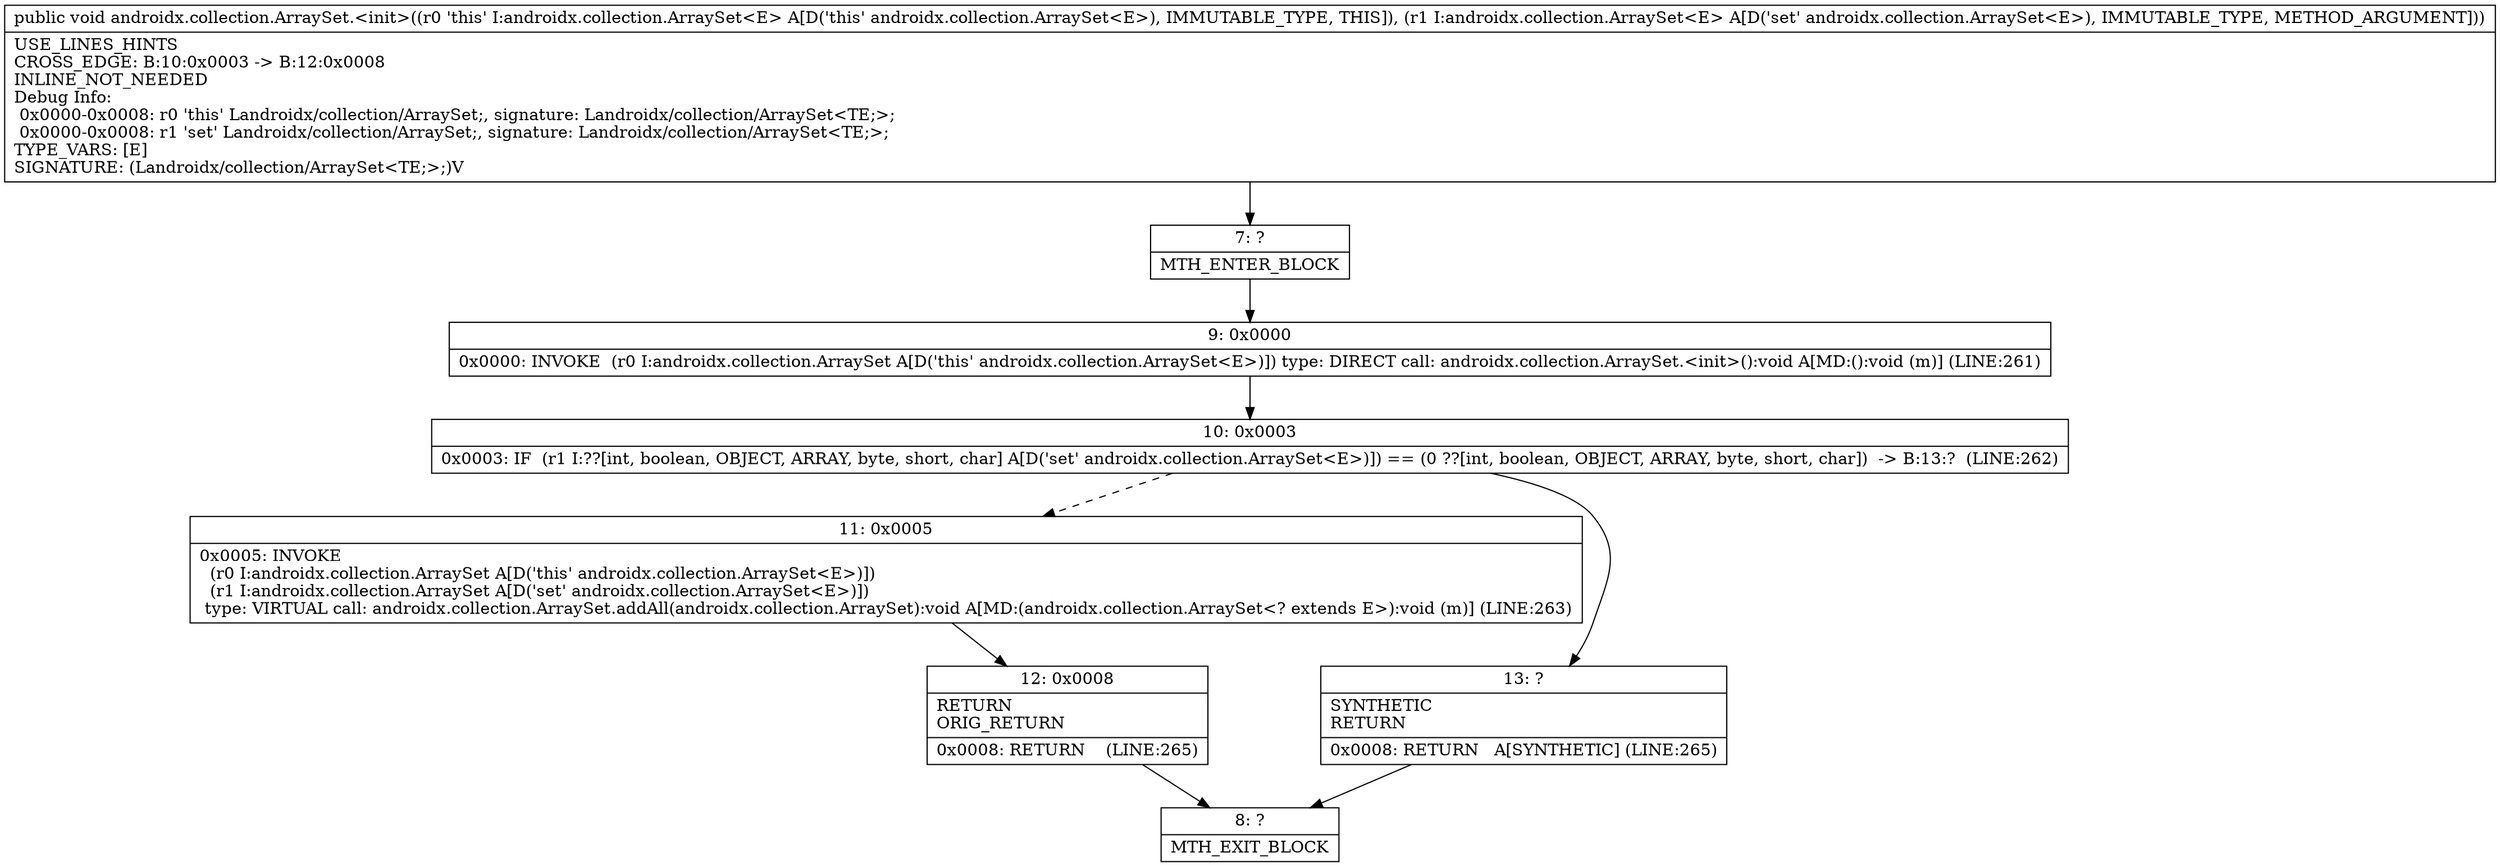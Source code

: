 digraph "CFG forandroidx.collection.ArraySet.\<init\>(Landroidx\/collection\/ArraySet;)V" {
Node_7 [shape=record,label="{7\:\ ?|MTH_ENTER_BLOCK\l}"];
Node_9 [shape=record,label="{9\:\ 0x0000|0x0000: INVOKE  (r0 I:androidx.collection.ArraySet A[D('this' androidx.collection.ArraySet\<E\>)]) type: DIRECT call: androidx.collection.ArraySet.\<init\>():void A[MD:():void (m)] (LINE:261)\l}"];
Node_10 [shape=record,label="{10\:\ 0x0003|0x0003: IF  (r1 I:??[int, boolean, OBJECT, ARRAY, byte, short, char] A[D('set' androidx.collection.ArraySet\<E\>)]) == (0 ??[int, boolean, OBJECT, ARRAY, byte, short, char])  \-\> B:13:?  (LINE:262)\l}"];
Node_11 [shape=record,label="{11\:\ 0x0005|0x0005: INVOKE  \l  (r0 I:androidx.collection.ArraySet A[D('this' androidx.collection.ArraySet\<E\>)])\l  (r1 I:androidx.collection.ArraySet A[D('set' androidx.collection.ArraySet\<E\>)])\l type: VIRTUAL call: androidx.collection.ArraySet.addAll(androidx.collection.ArraySet):void A[MD:(androidx.collection.ArraySet\<? extends E\>):void (m)] (LINE:263)\l}"];
Node_12 [shape=record,label="{12\:\ 0x0008|RETURN\lORIG_RETURN\l|0x0008: RETURN    (LINE:265)\l}"];
Node_8 [shape=record,label="{8\:\ ?|MTH_EXIT_BLOCK\l}"];
Node_13 [shape=record,label="{13\:\ ?|SYNTHETIC\lRETURN\l|0x0008: RETURN   A[SYNTHETIC] (LINE:265)\l}"];
MethodNode[shape=record,label="{public void androidx.collection.ArraySet.\<init\>((r0 'this' I:androidx.collection.ArraySet\<E\> A[D('this' androidx.collection.ArraySet\<E\>), IMMUTABLE_TYPE, THIS]), (r1 I:androidx.collection.ArraySet\<E\> A[D('set' androidx.collection.ArraySet\<E\>), IMMUTABLE_TYPE, METHOD_ARGUMENT]))  | USE_LINES_HINTS\lCROSS_EDGE: B:10:0x0003 \-\> B:12:0x0008\lINLINE_NOT_NEEDED\lDebug Info:\l  0x0000\-0x0008: r0 'this' Landroidx\/collection\/ArraySet;, signature: Landroidx\/collection\/ArraySet\<TE;\>;\l  0x0000\-0x0008: r1 'set' Landroidx\/collection\/ArraySet;, signature: Landroidx\/collection\/ArraySet\<TE;\>;\lTYPE_VARS: [E]\lSIGNATURE: (Landroidx\/collection\/ArraySet\<TE;\>;)V\l}"];
MethodNode -> Node_7;Node_7 -> Node_9;
Node_9 -> Node_10;
Node_10 -> Node_11[style=dashed];
Node_10 -> Node_13;
Node_11 -> Node_12;
Node_12 -> Node_8;
Node_13 -> Node_8;
}

